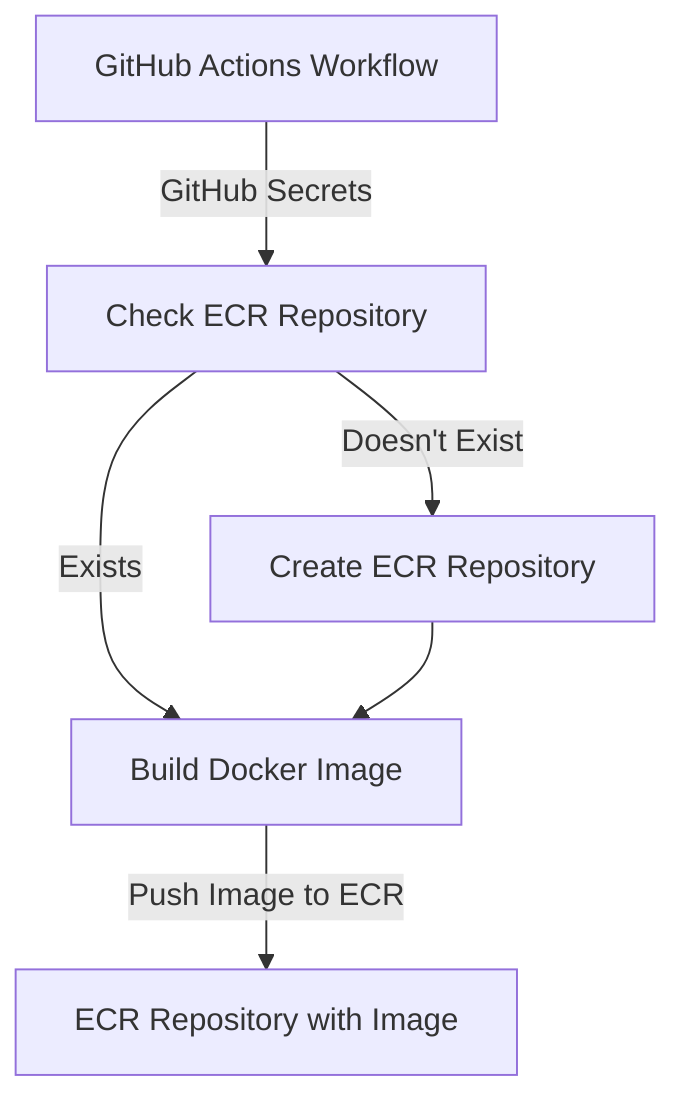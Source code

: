 flowchart TD
  B[GitHub Actions Workflow] -->|GitHub Secrets| C[Check ECR Repository]
  C -->|Exists| D[Build Docker Image]
  C -->|"Doesn't Exist"| E[Create ECR Repository]
  E --> D
  D -->|Push Image to ECR| F[ECR Repository with Image]